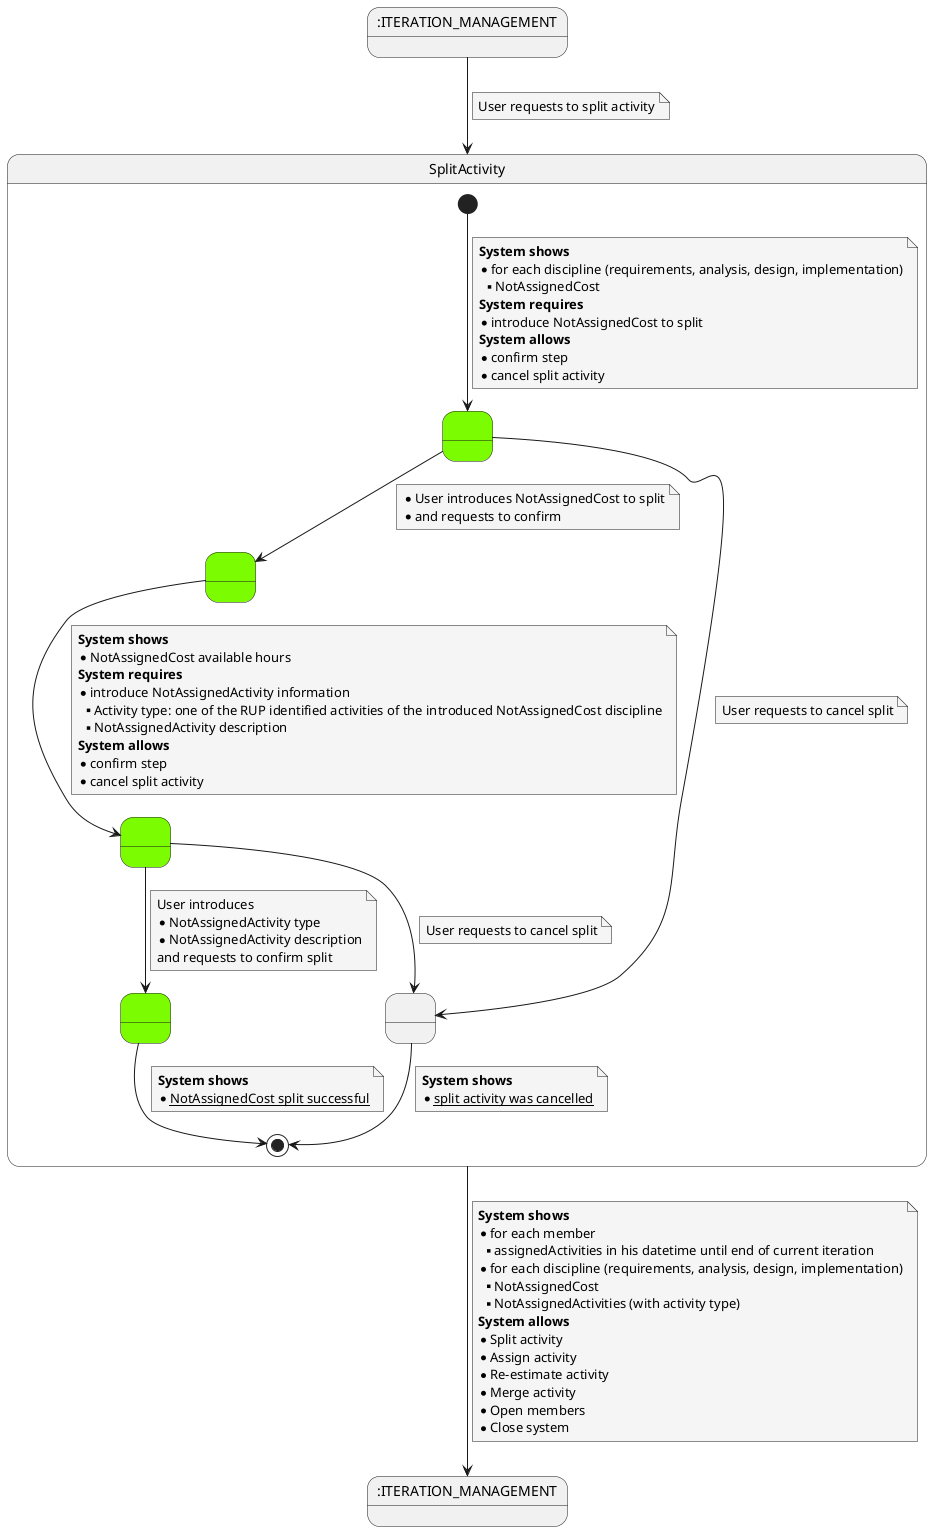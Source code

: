 @startuml

skinparam {
    NoteBackgroundColor #whiteSmoke
}


    state ITERATION_MANAGEMENT_STARTS as ":ITERATION_MANAGEMENT"
    state ITERATION_MANAGEMENT_ENDS as ":ITERATION_MANAGEMENT"


    ITERATION_MANAGEMENT_STARTS --> SplitActivity
    note on link
        User requests to split activity
    end note

    state SplitActivity {
        state 2 as " " #LawnGreen
        state 0 as " " #LawnGreen
        state 4 as " " #LawnGreen
        state 8 as " " #LawnGreen
        state 10 as " "


    [*] --> 2
    note on link
    <b>System shows</b>
    * for each discipline (requirements, analysis, design, implementation)
    ** NotAssignedCost
    <b>System requires</b>
    * introduce NotAssignedCost to split
    <b>System allows</b>
    * confirm step
    * cancel split activity
    end note

    2 --> 10
    note on link
        User requests to cancel split
    end note

    2 --> 4
    note on link
        * User introduces NotAssignedCost to split
        * and requests to confirm
    end note

    4 --> 0
    note on link
        <b>System shows</b>
        * NotAssignedCost available hours
        <b>System requires</b>
        * introduce NotAssignedActivity information
        ** Activity type: one of the RUP identified activities of the introduced NotAssignedCost discipline
        ** NotAssignedActivity description
        <b>System allows</b>
        * confirm step
        * cancel split activity
    end note

    0 --> 10
    note on link
        User requests to cancel split
    end note

    0 --> 8
    note on link
        User introduces
        * NotAssignedActivity type
        * NotAssignedActivity description
        and requests to confirm split
    end note

    8 --> [*]
    note on link
        <b>System shows</b>
        * __NotAssignedCost split successful__
    end note

    10 --> [*]
    note on link
         <b>System shows</b>
         * __split activity was cancelled__
    end note

    }


    SplitActivity --> ITERATION_MANAGEMENT_ENDS
    note on link
             <b>System shows</b>
             * for each member
             **assignedActivities in his datetime until end of current iteration
             * for each discipline (requirements, analysis, design, implementation)
             ** NotAssignedCost
             ** NotAssignedActivities (with activity type)
             <b>System allows</b>
             * Split activity
             * Assign activity
             * Re-estimate activity
             * Merge activity
             * Open members
             * Close system
        end note

@enduml
